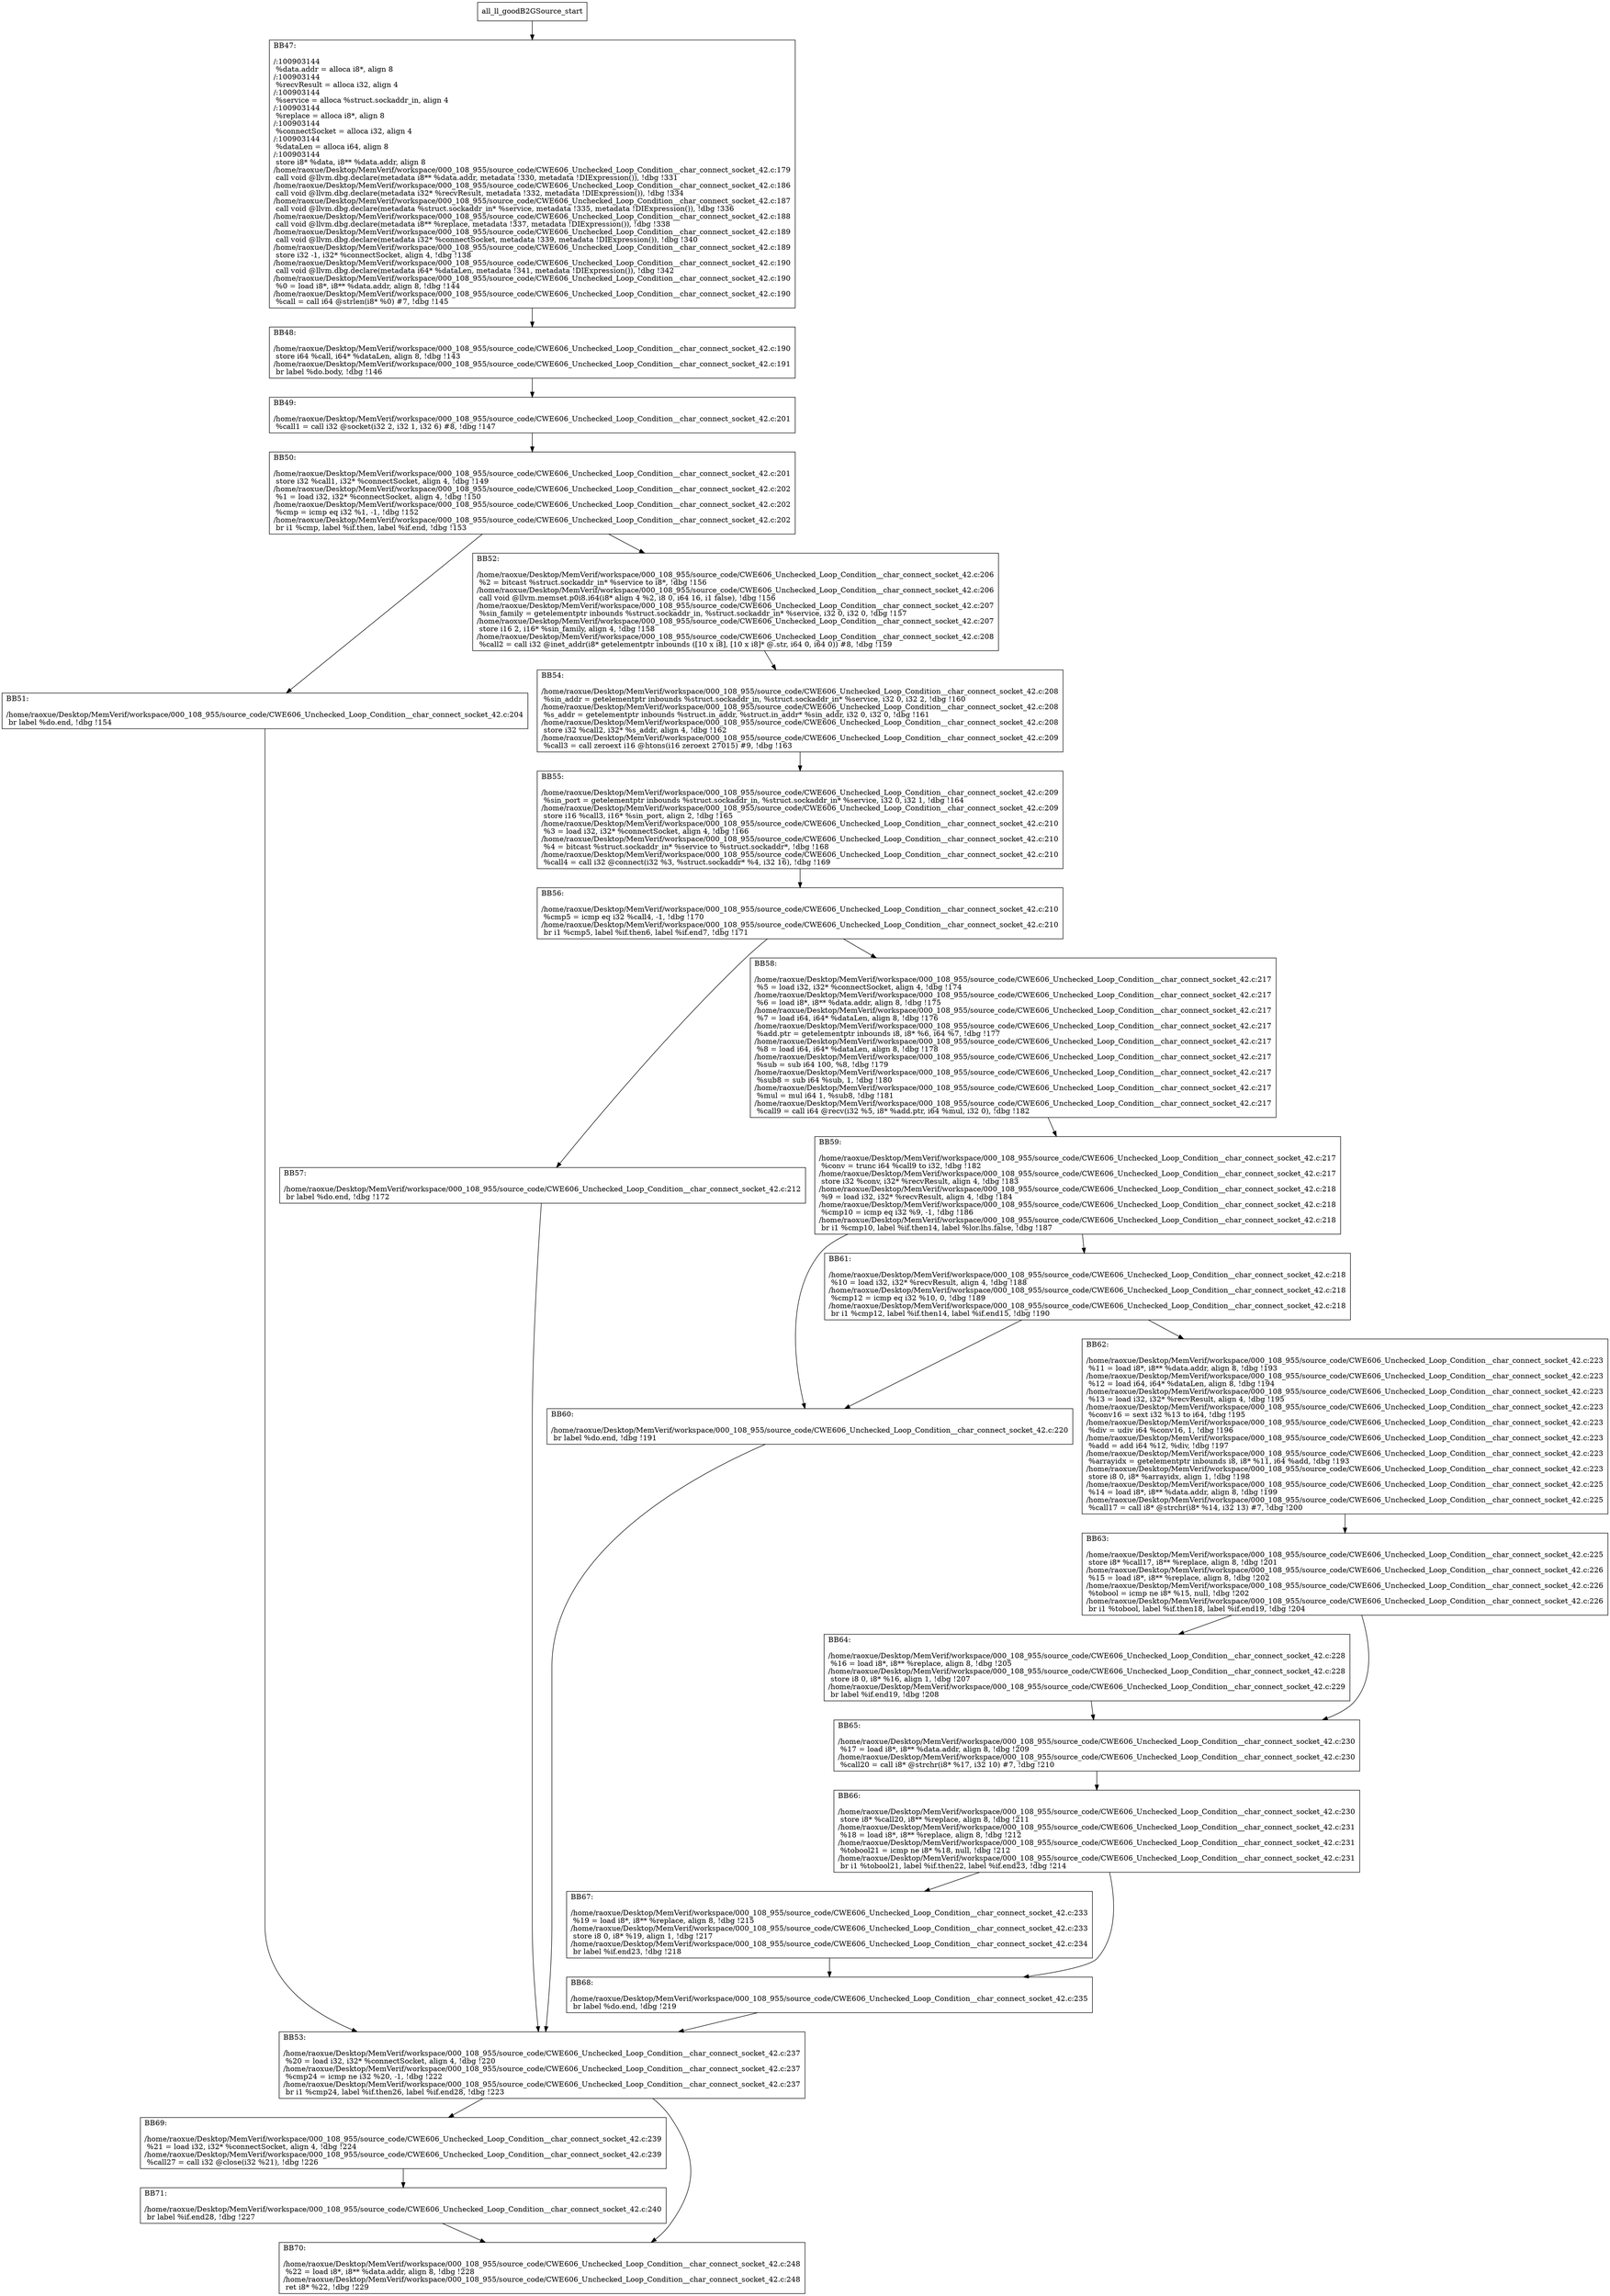 digraph "CFG for'all_ll_goodB2GSource' function" {
	BBall_ll_goodB2GSource_start[shape=record,label="{all_ll_goodB2GSource_start}"];
	BBall_ll_goodB2GSource_start-> all_ll_goodB2GSourceBB47;
	all_ll_goodB2GSourceBB47 [shape=record, label="{BB47:\l\l/:100903144\l
  %data.addr = alloca i8*, align 8\l
/:100903144\l
  %recvResult = alloca i32, align 4\l
/:100903144\l
  %service = alloca %struct.sockaddr_in, align 4\l
/:100903144\l
  %replace = alloca i8*, align 8\l
/:100903144\l
  %connectSocket = alloca i32, align 4\l
/:100903144\l
  %dataLen = alloca i64, align 8\l
/:100903144\l
  store i8* %data, i8** %data.addr, align 8\l
/home/raoxue/Desktop/MemVerif/workspace/000_108_955/source_code/CWE606_Unchecked_Loop_Condition__char_connect_socket_42.c:179\l
  call void @llvm.dbg.declare(metadata i8** %data.addr, metadata !330, metadata !DIExpression()), !dbg !331\l
/home/raoxue/Desktop/MemVerif/workspace/000_108_955/source_code/CWE606_Unchecked_Loop_Condition__char_connect_socket_42.c:186\l
  call void @llvm.dbg.declare(metadata i32* %recvResult, metadata !332, metadata !DIExpression()), !dbg !334\l
/home/raoxue/Desktop/MemVerif/workspace/000_108_955/source_code/CWE606_Unchecked_Loop_Condition__char_connect_socket_42.c:187\l
  call void @llvm.dbg.declare(metadata %struct.sockaddr_in* %service, metadata !335, metadata !DIExpression()), !dbg !336\l
/home/raoxue/Desktop/MemVerif/workspace/000_108_955/source_code/CWE606_Unchecked_Loop_Condition__char_connect_socket_42.c:188\l
  call void @llvm.dbg.declare(metadata i8** %replace, metadata !337, metadata !DIExpression()), !dbg !338\l
/home/raoxue/Desktop/MemVerif/workspace/000_108_955/source_code/CWE606_Unchecked_Loop_Condition__char_connect_socket_42.c:189\l
  call void @llvm.dbg.declare(metadata i32* %connectSocket, metadata !339, metadata !DIExpression()), !dbg !340\l
/home/raoxue/Desktop/MemVerif/workspace/000_108_955/source_code/CWE606_Unchecked_Loop_Condition__char_connect_socket_42.c:189\l
  store i32 -1, i32* %connectSocket, align 4, !dbg !138\l
/home/raoxue/Desktop/MemVerif/workspace/000_108_955/source_code/CWE606_Unchecked_Loop_Condition__char_connect_socket_42.c:190\l
  call void @llvm.dbg.declare(metadata i64* %dataLen, metadata !341, metadata !DIExpression()), !dbg !342\l
/home/raoxue/Desktop/MemVerif/workspace/000_108_955/source_code/CWE606_Unchecked_Loop_Condition__char_connect_socket_42.c:190\l
  %0 = load i8*, i8** %data.addr, align 8, !dbg !144\l
/home/raoxue/Desktop/MemVerif/workspace/000_108_955/source_code/CWE606_Unchecked_Loop_Condition__char_connect_socket_42.c:190\l
  %call = call i64 @strlen(i8* %0) #7, !dbg !145\l
}"];
	all_ll_goodB2GSourceBB47-> all_ll_goodB2GSourceBB48;
	all_ll_goodB2GSourceBB48 [shape=record, label="{BB48:\l\l/home/raoxue/Desktop/MemVerif/workspace/000_108_955/source_code/CWE606_Unchecked_Loop_Condition__char_connect_socket_42.c:190\l
  store i64 %call, i64* %dataLen, align 8, !dbg !143\l
/home/raoxue/Desktop/MemVerif/workspace/000_108_955/source_code/CWE606_Unchecked_Loop_Condition__char_connect_socket_42.c:191\l
  br label %do.body, !dbg !146\l
}"];
	all_ll_goodB2GSourceBB48-> all_ll_goodB2GSourceBB49;
	all_ll_goodB2GSourceBB49 [shape=record, label="{BB49:\l\l/home/raoxue/Desktop/MemVerif/workspace/000_108_955/source_code/CWE606_Unchecked_Loop_Condition__char_connect_socket_42.c:201\l
  %call1 = call i32 @socket(i32 2, i32 1, i32 6) #8, !dbg !147\l
}"];
	all_ll_goodB2GSourceBB49-> all_ll_goodB2GSourceBB50;
	all_ll_goodB2GSourceBB50 [shape=record, label="{BB50:\l\l/home/raoxue/Desktop/MemVerif/workspace/000_108_955/source_code/CWE606_Unchecked_Loop_Condition__char_connect_socket_42.c:201\l
  store i32 %call1, i32* %connectSocket, align 4, !dbg !149\l
/home/raoxue/Desktop/MemVerif/workspace/000_108_955/source_code/CWE606_Unchecked_Loop_Condition__char_connect_socket_42.c:202\l
  %1 = load i32, i32* %connectSocket, align 4, !dbg !150\l
/home/raoxue/Desktop/MemVerif/workspace/000_108_955/source_code/CWE606_Unchecked_Loop_Condition__char_connect_socket_42.c:202\l
  %cmp = icmp eq i32 %1, -1, !dbg !152\l
/home/raoxue/Desktop/MemVerif/workspace/000_108_955/source_code/CWE606_Unchecked_Loop_Condition__char_connect_socket_42.c:202\l
  br i1 %cmp, label %if.then, label %if.end, !dbg !153\l
}"];
	all_ll_goodB2GSourceBB50-> all_ll_goodB2GSourceBB51;
	all_ll_goodB2GSourceBB50-> all_ll_goodB2GSourceBB52;
	all_ll_goodB2GSourceBB51 [shape=record, label="{BB51:\l\l/home/raoxue/Desktop/MemVerif/workspace/000_108_955/source_code/CWE606_Unchecked_Loop_Condition__char_connect_socket_42.c:204\l
  br label %do.end, !dbg !154\l
}"];
	all_ll_goodB2GSourceBB51-> all_ll_goodB2GSourceBB53;
	all_ll_goodB2GSourceBB52 [shape=record, label="{BB52:\l\l/home/raoxue/Desktop/MemVerif/workspace/000_108_955/source_code/CWE606_Unchecked_Loop_Condition__char_connect_socket_42.c:206\l
  %2 = bitcast %struct.sockaddr_in* %service to i8*, !dbg !156\l
/home/raoxue/Desktop/MemVerif/workspace/000_108_955/source_code/CWE606_Unchecked_Loop_Condition__char_connect_socket_42.c:206\l
  call void @llvm.memset.p0i8.i64(i8* align 4 %2, i8 0, i64 16, i1 false), !dbg !156\l
/home/raoxue/Desktop/MemVerif/workspace/000_108_955/source_code/CWE606_Unchecked_Loop_Condition__char_connect_socket_42.c:207\l
  %sin_family = getelementptr inbounds %struct.sockaddr_in, %struct.sockaddr_in* %service, i32 0, i32 0, !dbg !157\l
/home/raoxue/Desktop/MemVerif/workspace/000_108_955/source_code/CWE606_Unchecked_Loop_Condition__char_connect_socket_42.c:207\l
  store i16 2, i16* %sin_family, align 4, !dbg !158\l
/home/raoxue/Desktop/MemVerif/workspace/000_108_955/source_code/CWE606_Unchecked_Loop_Condition__char_connect_socket_42.c:208\l
  %call2 = call i32 @inet_addr(i8* getelementptr inbounds ([10 x i8], [10 x i8]* @.str, i64 0, i64 0)) #8, !dbg !159\l
}"];
	all_ll_goodB2GSourceBB52-> all_ll_goodB2GSourceBB54;
	all_ll_goodB2GSourceBB54 [shape=record, label="{BB54:\l\l/home/raoxue/Desktop/MemVerif/workspace/000_108_955/source_code/CWE606_Unchecked_Loop_Condition__char_connect_socket_42.c:208\l
  %sin_addr = getelementptr inbounds %struct.sockaddr_in, %struct.sockaddr_in* %service, i32 0, i32 2, !dbg !160\l
/home/raoxue/Desktop/MemVerif/workspace/000_108_955/source_code/CWE606_Unchecked_Loop_Condition__char_connect_socket_42.c:208\l
  %s_addr = getelementptr inbounds %struct.in_addr, %struct.in_addr* %sin_addr, i32 0, i32 0, !dbg !161\l
/home/raoxue/Desktop/MemVerif/workspace/000_108_955/source_code/CWE606_Unchecked_Loop_Condition__char_connect_socket_42.c:208\l
  store i32 %call2, i32* %s_addr, align 4, !dbg !162\l
/home/raoxue/Desktop/MemVerif/workspace/000_108_955/source_code/CWE606_Unchecked_Loop_Condition__char_connect_socket_42.c:209\l
  %call3 = call zeroext i16 @htons(i16 zeroext 27015) #9, !dbg !163\l
}"];
	all_ll_goodB2GSourceBB54-> all_ll_goodB2GSourceBB55;
	all_ll_goodB2GSourceBB55 [shape=record, label="{BB55:\l\l/home/raoxue/Desktop/MemVerif/workspace/000_108_955/source_code/CWE606_Unchecked_Loop_Condition__char_connect_socket_42.c:209\l
  %sin_port = getelementptr inbounds %struct.sockaddr_in, %struct.sockaddr_in* %service, i32 0, i32 1, !dbg !164\l
/home/raoxue/Desktop/MemVerif/workspace/000_108_955/source_code/CWE606_Unchecked_Loop_Condition__char_connect_socket_42.c:209\l
  store i16 %call3, i16* %sin_port, align 2, !dbg !165\l
/home/raoxue/Desktop/MemVerif/workspace/000_108_955/source_code/CWE606_Unchecked_Loop_Condition__char_connect_socket_42.c:210\l
  %3 = load i32, i32* %connectSocket, align 4, !dbg !166\l
/home/raoxue/Desktop/MemVerif/workspace/000_108_955/source_code/CWE606_Unchecked_Loop_Condition__char_connect_socket_42.c:210\l
  %4 = bitcast %struct.sockaddr_in* %service to %struct.sockaddr*, !dbg !168\l
/home/raoxue/Desktop/MemVerif/workspace/000_108_955/source_code/CWE606_Unchecked_Loop_Condition__char_connect_socket_42.c:210\l
  %call4 = call i32 @connect(i32 %3, %struct.sockaddr* %4, i32 16), !dbg !169\l
}"];
	all_ll_goodB2GSourceBB55-> all_ll_goodB2GSourceBB56;
	all_ll_goodB2GSourceBB56 [shape=record, label="{BB56:\l\l/home/raoxue/Desktop/MemVerif/workspace/000_108_955/source_code/CWE606_Unchecked_Loop_Condition__char_connect_socket_42.c:210\l
  %cmp5 = icmp eq i32 %call4, -1, !dbg !170\l
/home/raoxue/Desktop/MemVerif/workspace/000_108_955/source_code/CWE606_Unchecked_Loop_Condition__char_connect_socket_42.c:210\l
  br i1 %cmp5, label %if.then6, label %if.end7, !dbg !171\l
}"];
	all_ll_goodB2GSourceBB56-> all_ll_goodB2GSourceBB57;
	all_ll_goodB2GSourceBB56-> all_ll_goodB2GSourceBB58;
	all_ll_goodB2GSourceBB57 [shape=record, label="{BB57:\l\l/home/raoxue/Desktop/MemVerif/workspace/000_108_955/source_code/CWE606_Unchecked_Loop_Condition__char_connect_socket_42.c:212\l
  br label %do.end, !dbg !172\l
}"];
	all_ll_goodB2GSourceBB57-> all_ll_goodB2GSourceBB53;
	all_ll_goodB2GSourceBB58 [shape=record, label="{BB58:\l\l/home/raoxue/Desktop/MemVerif/workspace/000_108_955/source_code/CWE606_Unchecked_Loop_Condition__char_connect_socket_42.c:217\l
  %5 = load i32, i32* %connectSocket, align 4, !dbg !174\l
/home/raoxue/Desktop/MemVerif/workspace/000_108_955/source_code/CWE606_Unchecked_Loop_Condition__char_connect_socket_42.c:217\l
  %6 = load i8*, i8** %data.addr, align 8, !dbg !175\l
/home/raoxue/Desktop/MemVerif/workspace/000_108_955/source_code/CWE606_Unchecked_Loop_Condition__char_connect_socket_42.c:217\l
  %7 = load i64, i64* %dataLen, align 8, !dbg !176\l
/home/raoxue/Desktop/MemVerif/workspace/000_108_955/source_code/CWE606_Unchecked_Loop_Condition__char_connect_socket_42.c:217\l
  %add.ptr = getelementptr inbounds i8, i8* %6, i64 %7, !dbg !177\l
/home/raoxue/Desktop/MemVerif/workspace/000_108_955/source_code/CWE606_Unchecked_Loop_Condition__char_connect_socket_42.c:217\l
  %8 = load i64, i64* %dataLen, align 8, !dbg !178\l
/home/raoxue/Desktop/MemVerif/workspace/000_108_955/source_code/CWE606_Unchecked_Loop_Condition__char_connect_socket_42.c:217\l
  %sub = sub i64 100, %8, !dbg !179\l
/home/raoxue/Desktop/MemVerif/workspace/000_108_955/source_code/CWE606_Unchecked_Loop_Condition__char_connect_socket_42.c:217\l
  %sub8 = sub i64 %sub, 1, !dbg !180\l
/home/raoxue/Desktop/MemVerif/workspace/000_108_955/source_code/CWE606_Unchecked_Loop_Condition__char_connect_socket_42.c:217\l
  %mul = mul i64 1, %sub8, !dbg !181\l
/home/raoxue/Desktop/MemVerif/workspace/000_108_955/source_code/CWE606_Unchecked_Loop_Condition__char_connect_socket_42.c:217\l
  %call9 = call i64 @recv(i32 %5, i8* %add.ptr, i64 %mul, i32 0), !dbg !182\l
}"];
	all_ll_goodB2GSourceBB58-> all_ll_goodB2GSourceBB59;
	all_ll_goodB2GSourceBB59 [shape=record, label="{BB59:\l\l/home/raoxue/Desktop/MemVerif/workspace/000_108_955/source_code/CWE606_Unchecked_Loop_Condition__char_connect_socket_42.c:217\l
  %conv = trunc i64 %call9 to i32, !dbg !182\l
/home/raoxue/Desktop/MemVerif/workspace/000_108_955/source_code/CWE606_Unchecked_Loop_Condition__char_connect_socket_42.c:217\l
  store i32 %conv, i32* %recvResult, align 4, !dbg !183\l
/home/raoxue/Desktop/MemVerif/workspace/000_108_955/source_code/CWE606_Unchecked_Loop_Condition__char_connect_socket_42.c:218\l
  %9 = load i32, i32* %recvResult, align 4, !dbg !184\l
/home/raoxue/Desktop/MemVerif/workspace/000_108_955/source_code/CWE606_Unchecked_Loop_Condition__char_connect_socket_42.c:218\l
  %cmp10 = icmp eq i32 %9, -1, !dbg !186\l
/home/raoxue/Desktop/MemVerif/workspace/000_108_955/source_code/CWE606_Unchecked_Loop_Condition__char_connect_socket_42.c:218\l
  br i1 %cmp10, label %if.then14, label %lor.lhs.false, !dbg !187\l
}"];
	all_ll_goodB2GSourceBB59-> all_ll_goodB2GSourceBB60;
	all_ll_goodB2GSourceBB59-> all_ll_goodB2GSourceBB61;
	all_ll_goodB2GSourceBB61 [shape=record, label="{BB61:\l\l/home/raoxue/Desktop/MemVerif/workspace/000_108_955/source_code/CWE606_Unchecked_Loop_Condition__char_connect_socket_42.c:218\l
  %10 = load i32, i32* %recvResult, align 4, !dbg !188\l
/home/raoxue/Desktop/MemVerif/workspace/000_108_955/source_code/CWE606_Unchecked_Loop_Condition__char_connect_socket_42.c:218\l
  %cmp12 = icmp eq i32 %10, 0, !dbg !189\l
/home/raoxue/Desktop/MemVerif/workspace/000_108_955/source_code/CWE606_Unchecked_Loop_Condition__char_connect_socket_42.c:218\l
  br i1 %cmp12, label %if.then14, label %if.end15, !dbg !190\l
}"];
	all_ll_goodB2GSourceBB61-> all_ll_goodB2GSourceBB60;
	all_ll_goodB2GSourceBB61-> all_ll_goodB2GSourceBB62;
	all_ll_goodB2GSourceBB60 [shape=record, label="{BB60:\l\l/home/raoxue/Desktop/MemVerif/workspace/000_108_955/source_code/CWE606_Unchecked_Loop_Condition__char_connect_socket_42.c:220\l
  br label %do.end, !dbg !191\l
}"];
	all_ll_goodB2GSourceBB60-> all_ll_goodB2GSourceBB53;
	all_ll_goodB2GSourceBB62 [shape=record, label="{BB62:\l\l/home/raoxue/Desktop/MemVerif/workspace/000_108_955/source_code/CWE606_Unchecked_Loop_Condition__char_connect_socket_42.c:223\l
  %11 = load i8*, i8** %data.addr, align 8, !dbg !193\l
/home/raoxue/Desktop/MemVerif/workspace/000_108_955/source_code/CWE606_Unchecked_Loop_Condition__char_connect_socket_42.c:223\l
  %12 = load i64, i64* %dataLen, align 8, !dbg !194\l
/home/raoxue/Desktop/MemVerif/workspace/000_108_955/source_code/CWE606_Unchecked_Loop_Condition__char_connect_socket_42.c:223\l
  %13 = load i32, i32* %recvResult, align 4, !dbg !195\l
/home/raoxue/Desktop/MemVerif/workspace/000_108_955/source_code/CWE606_Unchecked_Loop_Condition__char_connect_socket_42.c:223\l
  %conv16 = sext i32 %13 to i64, !dbg !195\l
/home/raoxue/Desktop/MemVerif/workspace/000_108_955/source_code/CWE606_Unchecked_Loop_Condition__char_connect_socket_42.c:223\l
  %div = udiv i64 %conv16, 1, !dbg !196\l
/home/raoxue/Desktop/MemVerif/workspace/000_108_955/source_code/CWE606_Unchecked_Loop_Condition__char_connect_socket_42.c:223\l
  %add = add i64 %12, %div, !dbg !197\l
/home/raoxue/Desktop/MemVerif/workspace/000_108_955/source_code/CWE606_Unchecked_Loop_Condition__char_connect_socket_42.c:223\l
  %arrayidx = getelementptr inbounds i8, i8* %11, i64 %add, !dbg !193\l
/home/raoxue/Desktop/MemVerif/workspace/000_108_955/source_code/CWE606_Unchecked_Loop_Condition__char_connect_socket_42.c:223\l
  store i8 0, i8* %arrayidx, align 1, !dbg !198\l
/home/raoxue/Desktop/MemVerif/workspace/000_108_955/source_code/CWE606_Unchecked_Loop_Condition__char_connect_socket_42.c:225\l
  %14 = load i8*, i8** %data.addr, align 8, !dbg !199\l
/home/raoxue/Desktop/MemVerif/workspace/000_108_955/source_code/CWE606_Unchecked_Loop_Condition__char_connect_socket_42.c:225\l
  %call17 = call i8* @strchr(i8* %14, i32 13) #7, !dbg !200\l
}"];
	all_ll_goodB2GSourceBB62-> all_ll_goodB2GSourceBB63;
	all_ll_goodB2GSourceBB63 [shape=record, label="{BB63:\l\l/home/raoxue/Desktop/MemVerif/workspace/000_108_955/source_code/CWE606_Unchecked_Loop_Condition__char_connect_socket_42.c:225\l
  store i8* %call17, i8** %replace, align 8, !dbg !201\l
/home/raoxue/Desktop/MemVerif/workspace/000_108_955/source_code/CWE606_Unchecked_Loop_Condition__char_connect_socket_42.c:226\l
  %15 = load i8*, i8** %replace, align 8, !dbg !202\l
/home/raoxue/Desktop/MemVerif/workspace/000_108_955/source_code/CWE606_Unchecked_Loop_Condition__char_connect_socket_42.c:226\l
  %tobool = icmp ne i8* %15, null, !dbg !202\l
/home/raoxue/Desktop/MemVerif/workspace/000_108_955/source_code/CWE606_Unchecked_Loop_Condition__char_connect_socket_42.c:226\l
  br i1 %tobool, label %if.then18, label %if.end19, !dbg !204\l
}"];
	all_ll_goodB2GSourceBB63-> all_ll_goodB2GSourceBB64;
	all_ll_goodB2GSourceBB63-> all_ll_goodB2GSourceBB65;
	all_ll_goodB2GSourceBB64 [shape=record, label="{BB64:\l\l/home/raoxue/Desktop/MemVerif/workspace/000_108_955/source_code/CWE606_Unchecked_Loop_Condition__char_connect_socket_42.c:228\l
  %16 = load i8*, i8** %replace, align 8, !dbg !205\l
/home/raoxue/Desktop/MemVerif/workspace/000_108_955/source_code/CWE606_Unchecked_Loop_Condition__char_connect_socket_42.c:228\l
  store i8 0, i8* %16, align 1, !dbg !207\l
/home/raoxue/Desktop/MemVerif/workspace/000_108_955/source_code/CWE606_Unchecked_Loop_Condition__char_connect_socket_42.c:229\l
  br label %if.end19, !dbg !208\l
}"];
	all_ll_goodB2GSourceBB64-> all_ll_goodB2GSourceBB65;
	all_ll_goodB2GSourceBB65 [shape=record, label="{BB65:\l\l/home/raoxue/Desktop/MemVerif/workspace/000_108_955/source_code/CWE606_Unchecked_Loop_Condition__char_connect_socket_42.c:230\l
  %17 = load i8*, i8** %data.addr, align 8, !dbg !209\l
/home/raoxue/Desktop/MemVerif/workspace/000_108_955/source_code/CWE606_Unchecked_Loop_Condition__char_connect_socket_42.c:230\l
  %call20 = call i8* @strchr(i8* %17, i32 10) #7, !dbg !210\l
}"];
	all_ll_goodB2GSourceBB65-> all_ll_goodB2GSourceBB66;
	all_ll_goodB2GSourceBB66 [shape=record, label="{BB66:\l\l/home/raoxue/Desktop/MemVerif/workspace/000_108_955/source_code/CWE606_Unchecked_Loop_Condition__char_connect_socket_42.c:230\l
  store i8* %call20, i8** %replace, align 8, !dbg !211\l
/home/raoxue/Desktop/MemVerif/workspace/000_108_955/source_code/CWE606_Unchecked_Loop_Condition__char_connect_socket_42.c:231\l
  %18 = load i8*, i8** %replace, align 8, !dbg !212\l
/home/raoxue/Desktop/MemVerif/workspace/000_108_955/source_code/CWE606_Unchecked_Loop_Condition__char_connect_socket_42.c:231\l
  %tobool21 = icmp ne i8* %18, null, !dbg !212\l
/home/raoxue/Desktop/MemVerif/workspace/000_108_955/source_code/CWE606_Unchecked_Loop_Condition__char_connect_socket_42.c:231\l
  br i1 %tobool21, label %if.then22, label %if.end23, !dbg !214\l
}"];
	all_ll_goodB2GSourceBB66-> all_ll_goodB2GSourceBB67;
	all_ll_goodB2GSourceBB66-> all_ll_goodB2GSourceBB68;
	all_ll_goodB2GSourceBB67 [shape=record, label="{BB67:\l\l/home/raoxue/Desktop/MemVerif/workspace/000_108_955/source_code/CWE606_Unchecked_Loop_Condition__char_connect_socket_42.c:233\l
  %19 = load i8*, i8** %replace, align 8, !dbg !215\l
/home/raoxue/Desktop/MemVerif/workspace/000_108_955/source_code/CWE606_Unchecked_Loop_Condition__char_connect_socket_42.c:233\l
  store i8 0, i8* %19, align 1, !dbg !217\l
/home/raoxue/Desktop/MemVerif/workspace/000_108_955/source_code/CWE606_Unchecked_Loop_Condition__char_connect_socket_42.c:234\l
  br label %if.end23, !dbg !218\l
}"];
	all_ll_goodB2GSourceBB67-> all_ll_goodB2GSourceBB68;
	all_ll_goodB2GSourceBB68 [shape=record, label="{BB68:\l\l/home/raoxue/Desktop/MemVerif/workspace/000_108_955/source_code/CWE606_Unchecked_Loop_Condition__char_connect_socket_42.c:235\l
  br label %do.end, !dbg !219\l
}"];
	all_ll_goodB2GSourceBB68-> all_ll_goodB2GSourceBB53;
	all_ll_goodB2GSourceBB53 [shape=record, label="{BB53:\l\l/home/raoxue/Desktop/MemVerif/workspace/000_108_955/source_code/CWE606_Unchecked_Loop_Condition__char_connect_socket_42.c:237\l
  %20 = load i32, i32* %connectSocket, align 4, !dbg !220\l
/home/raoxue/Desktop/MemVerif/workspace/000_108_955/source_code/CWE606_Unchecked_Loop_Condition__char_connect_socket_42.c:237\l
  %cmp24 = icmp ne i32 %20, -1, !dbg !222\l
/home/raoxue/Desktop/MemVerif/workspace/000_108_955/source_code/CWE606_Unchecked_Loop_Condition__char_connect_socket_42.c:237\l
  br i1 %cmp24, label %if.then26, label %if.end28, !dbg !223\l
}"];
	all_ll_goodB2GSourceBB53-> all_ll_goodB2GSourceBB69;
	all_ll_goodB2GSourceBB53-> all_ll_goodB2GSourceBB70;
	all_ll_goodB2GSourceBB69 [shape=record, label="{BB69:\l\l/home/raoxue/Desktop/MemVerif/workspace/000_108_955/source_code/CWE606_Unchecked_Loop_Condition__char_connect_socket_42.c:239\l
  %21 = load i32, i32* %connectSocket, align 4, !dbg !224\l
/home/raoxue/Desktop/MemVerif/workspace/000_108_955/source_code/CWE606_Unchecked_Loop_Condition__char_connect_socket_42.c:239\l
  %call27 = call i32 @close(i32 %21), !dbg !226\l
}"];
	all_ll_goodB2GSourceBB69-> all_ll_goodB2GSourceBB71;
	all_ll_goodB2GSourceBB71 [shape=record, label="{BB71:\l\l/home/raoxue/Desktop/MemVerif/workspace/000_108_955/source_code/CWE606_Unchecked_Loop_Condition__char_connect_socket_42.c:240\l
  br label %if.end28, !dbg !227\l
}"];
	all_ll_goodB2GSourceBB71-> all_ll_goodB2GSourceBB70;
	all_ll_goodB2GSourceBB70 [shape=record, label="{BB70:\l\l/home/raoxue/Desktop/MemVerif/workspace/000_108_955/source_code/CWE606_Unchecked_Loop_Condition__char_connect_socket_42.c:248\l
  %22 = load i8*, i8** %data.addr, align 8, !dbg !228\l
/home/raoxue/Desktop/MemVerif/workspace/000_108_955/source_code/CWE606_Unchecked_Loop_Condition__char_connect_socket_42.c:248\l
  ret i8* %22, !dbg !229\l
}"];
}
